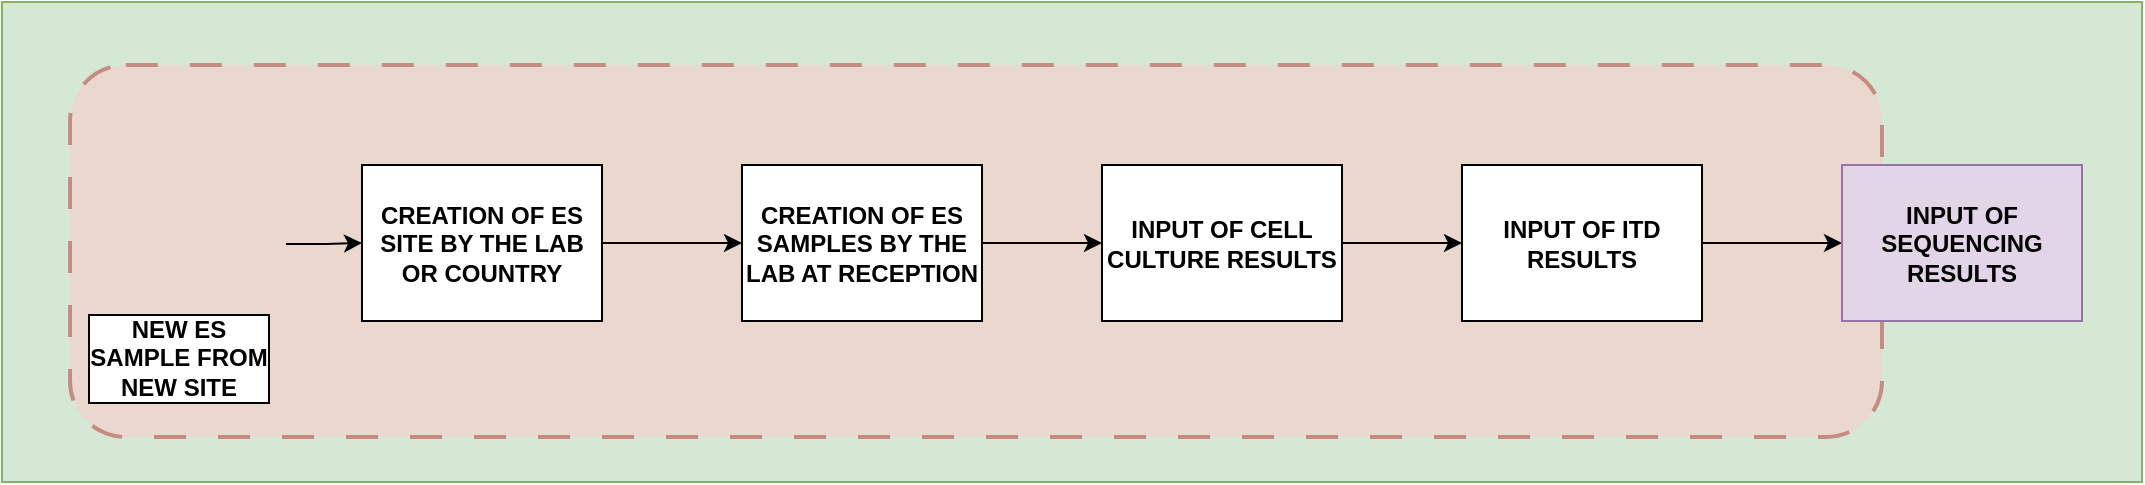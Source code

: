 <mxfile version="24.8.4">
  <diagram name="Page-1" id="wS429YDWmbBYox7M_6QV">
    <mxGraphModel dx="2074" dy="1132" grid="1" gridSize="10" guides="1" tooltips="1" connect="1" arrows="1" fold="1" page="1" pageScale="1" pageWidth="1169" pageHeight="827" math="0" shadow="0">
      <root>
        <mxCell id="0" />
        <mxCell id="1" parent="0" />
        <mxCell id="AzPNCQ3yJUDIUclCNpcj-13" value="" style="rounded=0;whiteSpace=wrap;html=1;fillColor=#d5e8d4;strokeColor=#82b366;fontStyle=1" vertex="1" parent="1">
          <mxGeometry x="40" y="60" width="1070" height="240" as="geometry" />
        </mxCell>
        <mxCell id="AzPNCQ3yJUDIUclCNpcj-12" value="" style="rounded=1;whiteSpace=wrap;html=1;fillColor=#f8cecc;strokeColor=#b85450;fontStyle=1;opacity=60;dashed=1;dashPattern=8 8;gradientColor=none;strokeWidth=2;" vertex="1" parent="1">
          <mxGeometry x="74" y="91.5" width="906" height="186" as="geometry" />
        </mxCell>
        <mxCell id="AzPNCQ3yJUDIUclCNpcj-8" style="edgeStyle=orthogonalEdgeStyle;rounded=0;orthogonalLoop=1;jettySize=auto;html=1;exitX=1;exitY=0.5;exitDx=0;exitDy=0;fontStyle=1" edge="1" parent="1" source="AzPNCQ3yJUDIUclCNpcj-1" target="AzPNCQ3yJUDIUclCNpcj-2">
          <mxGeometry relative="1" as="geometry" />
        </mxCell>
        <mxCell id="AzPNCQ3yJUDIUclCNpcj-1" value="CREATION OF ES SITE BY THE LAB OR COUNTRY" style="rounded=0;whiteSpace=wrap;html=1;fontStyle=1" vertex="1" parent="1">
          <mxGeometry x="220" y="141.5" width="120" height="78" as="geometry" />
        </mxCell>
        <mxCell id="AzPNCQ3yJUDIUclCNpcj-9" style="edgeStyle=orthogonalEdgeStyle;rounded=0;orthogonalLoop=1;jettySize=auto;html=1;exitX=1;exitY=0.5;exitDx=0;exitDy=0;entryX=0;entryY=0.5;entryDx=0;entryDy=0;fontStyle=1" edge="1" parent="1" source="AzPNCQ3yJUDIUclCNpcj-2" target="AzPNCQ3yJUDIUclCNpcj-3">
          <mxGeometry relative="1" as="geometry" />
        </mxCell>
        <mxCell id="AzPNCQ3yJUDIUclCNpcj-2" value="CREATION OF ES SAMPLES BY THE LAB AT RECEPTION" style="rounded=0;whiteSpace=wrap;html=1;fontStyle=1" vertex="1" parent="1">
          <mxGeometry x="410" y="141.5" width="120" height="78" as="geometry" />
        </mxCell>
        <mxCell id="AzPNCQ3yJUDIUclCNpcj-10" style="edgeStyle=orthogonalEdgeStyle;rounded=0;orthogonalLoop=1;jettySize=auto;html=1;exitX=1;exitY=0.5;exitDx=0;exitDy=0;entryX=0;entryY=0.5;entryDx=0;entryDy=0;fontStyle=1" edge="1" parent="1" source="AzPNCQ3yJUDIUclCNpcj-3" target="AzPNCQ3yJUDIUclCNpcj-4">
          <mxGeometry relative="1" as="geometry" />
        </mxCell>
        <mxCell id="AzPNCQ3yJUDIUclCNpcj-3" value="INPUT OF CELL CULTURE RESULTS" style="rounded=0;whiteSpace=wrap;html=1;fontStyle=1" vertex="1" parent="1">
          <mxGeometry x="590" y="141.5" width="120" height="78" as="geometry" />
        </mxCell>
        <mxCell id="AzPNCQ3yJUDIUclCNpcj-11" style="edgeStyle=orthogonalEdgeStyle;rounded=0;orthogonalLoop=1;jettySize=auto;html=1;exitX=1;exitY=0.5;exitDx=0;exitDy=0;fontStyle=1" edge="1" parent="1" source="AzPNCQ3yJUDIUclCNpcj-4" target="AzPNCQ3yJUDIUclCNpcj-5">
          <mxGeometry relative="1" as="geometry" />
        </mxCell>
        <mxCell id="AzPNCQ3yJUDIUclCNpcj-4" value="INPUT OF ITD RESULTS" style="rounded=0;whiteSpace=wrap;html=1;fontStyle=1" vertex="1" parent="1">
          <mxGeometry x="770" y="141.5" width="120" height="78" as="geometry" />
        </mxCell>
        <mxCell id="AzPNCQ3yJUDIUclCNpcj-5" value="INPUT OF SEQUENCING RESULTS" style="rounded=0;whiteSpace=wrap;html=1;fontStyle=1;fillColor=#e1d5e7;strokeColor=#9673a6;" vertex="1" parent="1">
          <mxGeometry x="960" y="141.5" width="120" height="78" as="geometry" />
        </mxCell>
        <mxCell id="AzPNCQ3yJUDIUclCNpcj-14" style="edgeStyle=orthogonalEdgeStyle;rounded=0;orthogonalLoop=1;jettySize=auto;html=1;exitX=1;exitY=0.75;exitDx=0;exitDy=0;" edge="1" parent="1" source="AzPNCQ3yJUDIUclCNpcj-7" target="AzPNCQ3yJUDIUclCNpcj-1">
          <mxGeometry relative="1" as="geometry" />
        </mxCell>
        <mxCell id="AzPNCQ3yJUDIUclCNpcj-7" value="NEW ES&lt;div&gt;SAMPLE FROM&lt;/div&gt;&lt;div&gt;NEW SITE&lt;/div&gt;" style="shape=image;html=1;verticalAlign=top;verticalLabelPosition=bottom;labelBackgroundColor=#ffffff;imageAspect=0;aspect=fixed;image=https://cdn1.iconfinder.com/data/icons/dompicon-glyph-fitness-diet/256/bottle-drink-energy-water-fitness-diet-128.png;fontStyle=1;imageBackground=none;labelBorderColor=default;spacingTop=1;spacingBottom=1;spacingLeft=1;spacingRight=2;" vertex="1" parent="1">
          <mxGeometry x="74" y="100" width="108" height="108" as="geometry" />
        </mxCell>
      </root>
    </mxGraphModel>
  </diagram>
</mxfile>
